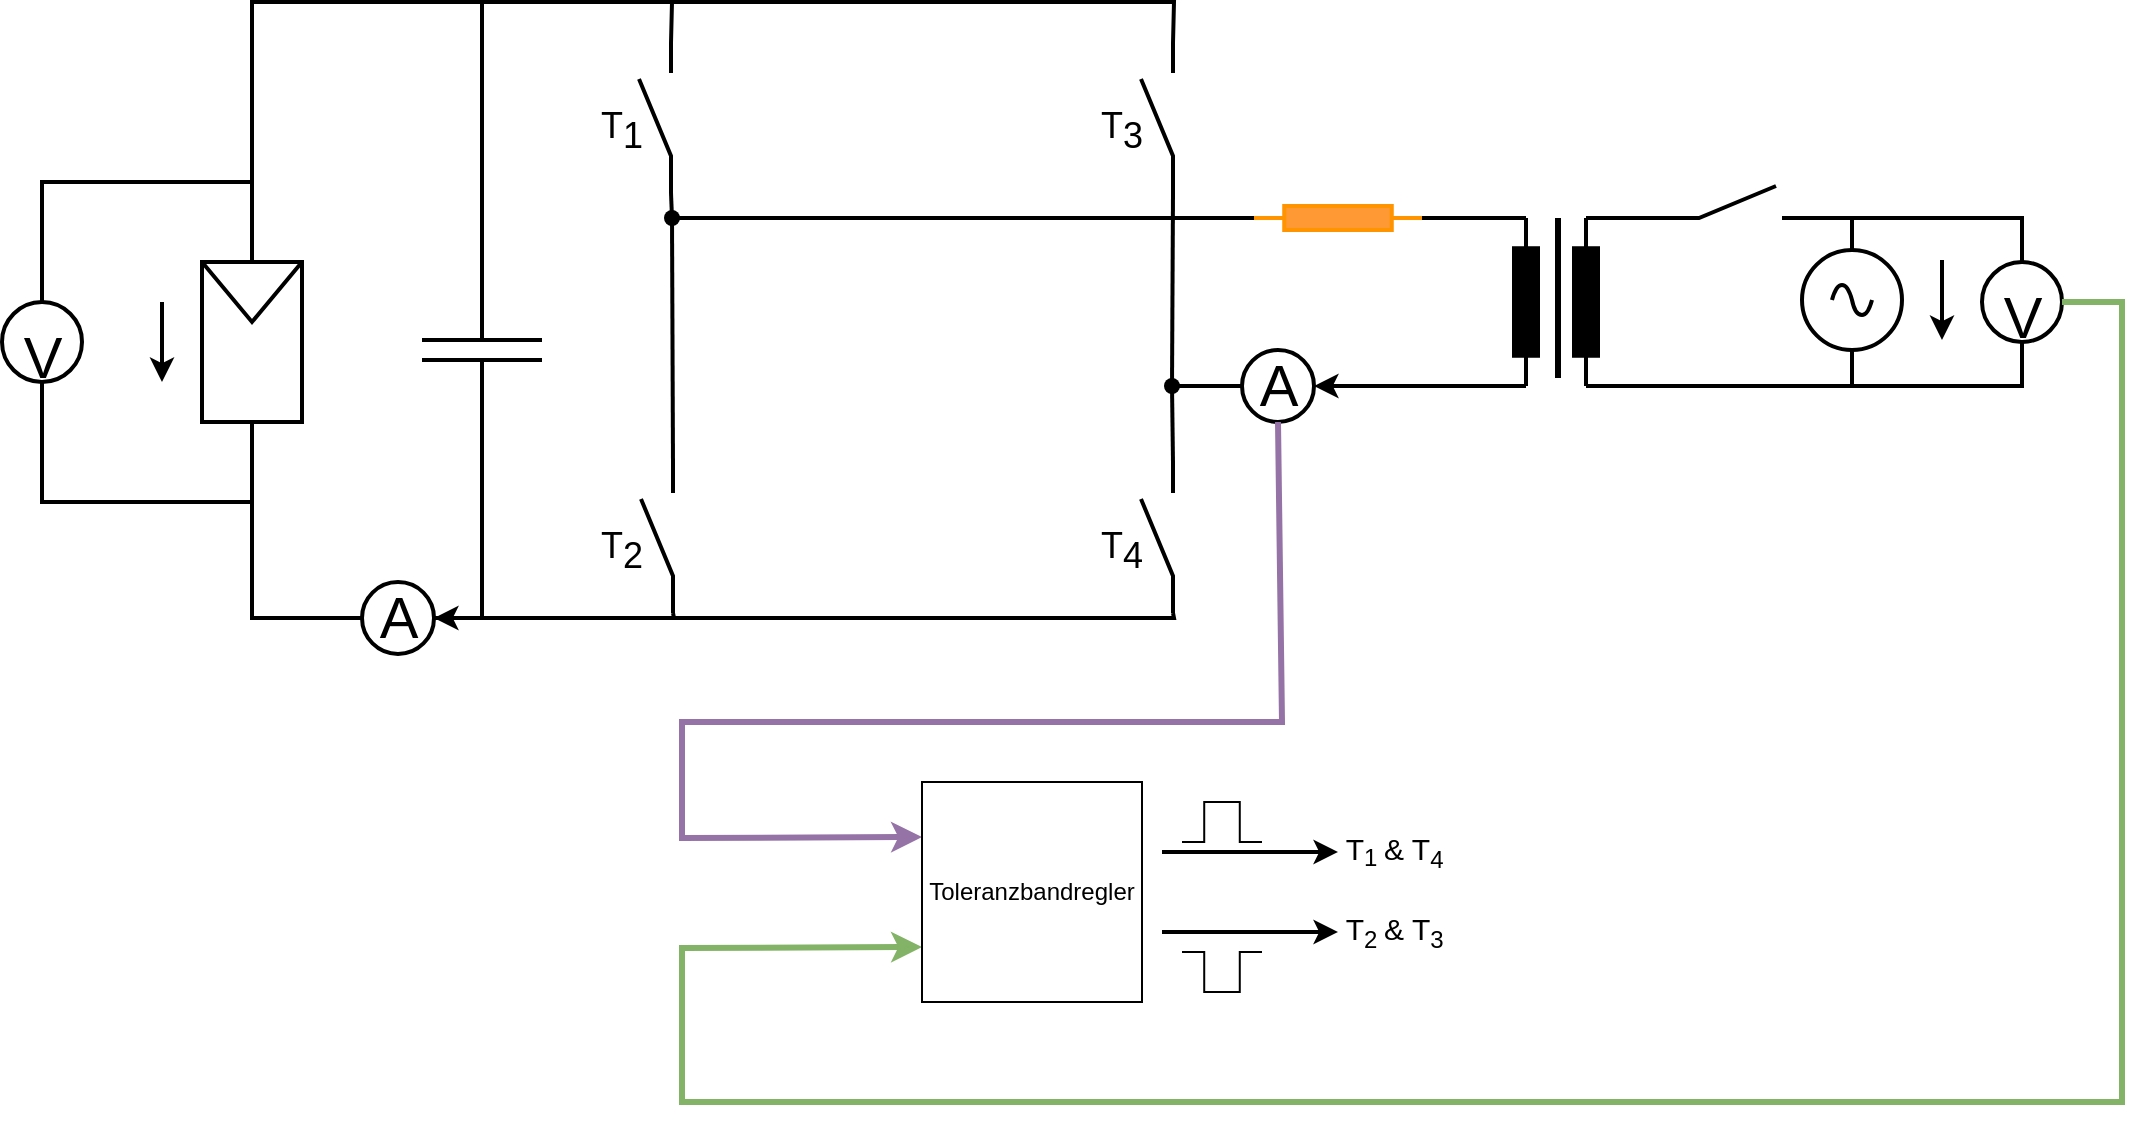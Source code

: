 <mxfile version="22.0.4" type="github">
  <diagram name="Seite-1" id="jiGJ-YKfG4eZTO4itgAx">
    <mxGraphModel dx="954" dy="561" grid="1" gridSize="10" guides="1" tooltips="1" connect="1" arrows="1" fold="1" page="1" pageScale="1" pageWidth="827" pageHeight="1169" math="0" shadow="0">
      <root>
        <mxCell id="0" />
        <mxCell id="1" parent="0" />
        <mxCell id="dkpEoopoWFd4NE4SvRCI-7" value="" style="rounded=0;whiteSpace=wrap;html=1;strokeWidth=2;" vertex="1" parent="1">
          <mxGeometry x="120" y="240" width="50" height="80" as="geometry" />
        </mxCell>
        <mxCell id="dkpEoopoWFd4NE4SvRCI-8" value="" style="endArrow=none;html=1;rounded=0;exitX=0;exitY=0;exitDx=0;exitDy=0;entryX=1;entryY=0;entryDx=0;entryDy=0;strokeWidth=2;" edge="1" parent="1" source="dkpEoopoWFd4NE4SvRCI-7" target="dkpEoopoWFd4NE4SvRCI-7">
          <mxGeometry width="50" height="50" relative="1" as="geometry">
            <mxPoint x="460" y="310" as="sourcePoint" />
            <mxPoint x="240" y="300" as="targetPoint" />
            <Array as="points">
              <mxPoint x="145" y="270" />
            </Array>
          </mxGeometry>
        </mxCell>
        <mxCell id="dkpEoopoWFd4NE4SvRCI-9" value="" style="pointerEvents=1;verticalLabelPosition=bottom;shadow=0;dashed=0;align=center;html=1;verticalAlign=top;shape=mxgraph.electrical.electro-mechanical.make_contact;strokeWidth=2;" vertex="1" parent="1">
          <mxGeometry x="850" y="202" width="75" height="16" as="geometry" />
        </mxCell>
        <mxCell id="dkpEoopoWFd4NE4SvRCI-10" value="" style="endArrow=none;html=1;rounded=0;entryX=0;entryY=1;entryDx=0;entryDy=0;entryPerimeter=0;exitX=0;exitY=0.5;exitDx=0;exitDy=0;exitPerimeter=0;strokeWidth=2;" edge="1" parent="1" source="dkpEoopoWFd4NE4SvRCI-74" target="dkpEoopoWFd4NE4SvRCI-9">
          <mxGeometry width="50" height="50" relative="1" as="geometry">
            <mxPoint x="832" y="218" as="sourcePoint" />
            <mxPoint x="510" y="260" as="targetPoint" />
          </mxGeometry>
        </mxCell>
        <mxCell id="dkpEoopoWFd4NE4SvRCI-11" value="" style="pointerEvents=1;verticalLabelPosition=bottom;shadow=0;dashed=0;align=center;html=1;verticalAlign=top;shape=mxgraph.electrical.signal_sources.source;aspect=fixed;points=[[0.5,0,0],[1,0.5,0],[0.5,1,0],[0,0.5,0]];elSignalType=ac;strokeWidth=2;" vertex="1" parent="1">
          <mxGeometry x="920" y="234" width="50" height="50" as="geometry" />
        </mxCell>
        <mxCell id="dkpEoopoWFd4NE4SvRCI-12" value="" style="endArrow=none;html=1;rounded=0;entryX=0.5;entryY=0;entryDx=0;entryDy=0;entryPerimeter=0;exitX=1;exitY=1;exitDx=0;exitDy=0;exitPerimeter=0;strokeWidth=2;" edge="1" parent="1" source="dkpEoopoWFd4NE4SvRCI-9" target="dkpEoopoWFd4NE4SvRCI-11">
          <mxGeometry width="50" height="50" relative="1" as="geometry">
            <mxPoint x="700" y="310" as="sourcePoint" />
            <mxPoint x="750" y="260" as="targetPoint" />
            <Array as="points">
              <mxPoint x="945" y="218" />
            </Array>
          </mxGeometry>
        </mxCell>
        <mxCell id="dkpEoopoWFd4NE4SvRCI-13" value="" style="pointerEvents=1;verticalLabelPosition=bottom;shadow=0;dashed=0;align=center;html=1;verticalAlign=top;shape=mxgraph.electrical.electro-mechanical.make_contact;rotation=-90;strokeWidth=2;" vertex="1" parent="1">
          <mxGeometry x="309" y="160" width="75" height="16" as="geometry" />
        </mxCell>
        <mxCell id="dkpEoopoWFd4NE4SvRCI-14" value="" style="pointerEvents=1;verticalLabelPosition=bottom;shadow=0;dashed=0;align=center;html=1;verticalAlign=top;shape=mxgraph.electrical.electro-mechanical.make_contact;rotation=-90;strokeWidth=2;" vertex="1" parent="1">
          <mxGeometry x="560" y="160" width="75" height="16" as="geometry" />
        </mxCell>
        <mxCell id="dkpEoopoWFd4NE4SvRCI-15" value="" style="pointerEvents=1;verticalLabelPosition=bottom;shadow=0;dashed=0;align=center;html=1;verticalAlign=top;shape=mxgraph.electrical.electro-mechanical.make_contact;rotation=-90;strokeWidth=2;" vertex="1" parent="1">
          <mxGeometry x="310" y="370" width="75" height="16" as="geometry" />
        </mxCell>
        <mxCell id="dkpEoopoWFd4NE4SvRCI-16" value="" style="pointerEvents=1;verticalLabelPosition=bottom;shadow=0;dashed=0;align=center;html=1;verticalAlign=top;shape=mxgraph.electrical.electro-mechanical.make_contact;rotation=-90;strokeWidth=2;" vertex="1" parent="1">
          <mxGeometry x="560" y="370" width="75" height="16" as="geometry" />
        </mxCell>
        <mxCell id="dkpEoopoWFd4NE4SvRCI-17" value="&lt;font style=&quot;font-size: 18px;&quot;&gt;&lt;font style=&quot;font-size: 18px;&quot;&gt;T&lt;/font&gt;&lt;sub&gt;&lt;font style=&quot;font-size: 18px;&quot;&gt;1&lt;/font&gt;&lt;/sub&gt;&lt;/font&gt;" style="text;html=1;strokeColor=none;fillColor=none;align=center;verticalAlign=middle;whiteSpace=wrap;rounded=0;strokeWidth=2;" vertex="1" parent="1">
          <mxGeometry x="300" y="160" width="60" height="30" as="geometry" />
        </mxCell>
        <mxCell id="dkpEoopoWFd4NE4SvRCI-18" value="&lt;font style=&quot;font-size: 18px;&quot;&gt;&lt;font style=&quot;font-size: 18px;&quot;&gt;T&lt;/font&gt;&lt;sub&gt;&lt;font style=&quot;font-size: 18px;&quot;&gt;3&lt;/font&gt;&lt;/sub&gt;&lt;/font&gt;" style="text;html=1;strokeColor=none;fillColor=none;align=center;verticalAlign=middle;whiteSpace=wrap;rounded=0;strokeWidth=2;" vertex="1" parent="1">
          <mxGeometry x="550" y="160" width="60" height="30" as="geometry" />
        </mxCell>
        <mxCell id="dkpEoopoWFd4NE4SvRCI-19" value="&lt;font style=&quot;font-size: 18px;&quot;&gt;&lt;font style=&quot;font-size: 18px;&quot;&gt;T&lt;/font&gt;&lt;sub&gt;&lt;font style=&quot;font-size: 18px;&quot;&gt;4&lt;/font&gt;&lt;/sub&gt;&lt;/font&gt;" style="text;html=1;strokeColor=none;fillColor=none;align=center;verticalAlign=middle;whiteSpace=wrap;rounded=0;strokeWidth=2;" vertex="1" parent="1">
          <mxGeometry x="550" y="370" width="60" height="30" as="geometry" />
        </mxCell>
        <mxCell id="dkpEoopoWFd4NE4SvRCI-20" value="&lt;font style=&quot;font-size: 18px;&quot;&gt;&lt;font style=&quot;font-size: 18px;&quot;&gt;T&lt;/font&gt;&lt;sub&gt;&lt;font style=&quot;font-size: 18px;&quot;&gt;2&lt;/font&gt;&lt;/sub&gt;&lt;/font&gt;" style="text;html=1;strokeColor=none;fillColor=none;align=center;verticalAlign=middle;whiteSpace=wrap;rounded=0;strokeWidth=2;" vertex="1" parent="1">
          <mxGeometry x="300" y="370" width="60" height="30" as="geometry" />
        </mxCell>
        <mxCell id="dkpEoopoWFd4NE4SvRCI-21" value="A" style="verticalLabelPosition=middle;shadow=0;dashed=0;align=center;html=1;verticalAlign=middle;strokeWidth=2;shape=ellipse;aspect=fixed;fontSize=29;" vertex="1" parent="1">
          <mxGeometry x="200" y="400" width="36" height="36" as="geometry" />
        </mxCell>
        <mxCell id="dkpEoopoWFd4NE4SvRCI-22" value="&lt;font style=&quot;font-size: 29px;&quot;&gt;V&lt;/font&gt;" style="verticalLabelPosition=middle;shadow=0;dashed=0;align=center;html=1;verticalAlign=middle;strokeWidth=2;shape=ellipse;aspect=fixed;fontSize=50;" vertex="1" parent="1">
          <mxGeometry x="20" y="260" width="40" height="40" as="geometry" />
        </mxCell>
        <mxCell id="dkpEoopoWFd4NE4SvRCI-23" value="&lt;font style=&quot;font-size: 29px;&quot;&gt;V&lt;/font&gt;" style="verticalLabelPosition=middle;shadow=0;dashed=0;align=center;html=1;verticalAlign=middle;strokeWidth=2;shape=ellipse;aspect=fixed;fontSize=50;" vertex="1" parent="1">
          <mxGeometry x="1010" y="240" width="40" height="40" as="geometry" />
        </mxCell>
        <mxCell id="dkpEoopoWFd4NE4SvRCI-24" value="A" style="verticalLabelPosition=middle;shadow=0;dashed=0;align=center;html=1;verticalAlign=middle;strokeWidth=2;shape=ellipse;aspect=fixed;fontSize=29;" vertex="1" parent="1">
          <mxGeometry x="640" y="284" width="36" height="36" as="geometry" />
        </mxCell>
        <mxCell id="dkpEoopoWFd4NE4SvRCI-25" value="" style="endArrow=classic;html=1;rounded=0;entryX=1;entryY=0.5;entryDx=0;entryDy=0;exitX=0;exitY=1;exitDx=0;exitDy=0;exitPerimeter=0;strokeWidth=2;" edge="1" parent="1" source="dkpEoopoWFd4NE4SvRCI-16" target="dkpEoopoWFd4NE4SvRCI-21">
          <mxGeometry width="50" height="50" relative="1" as="geometry">
            <mxPoint x="560" y="330" as="sourcePoint" />
            <mxPoint x="610" y="280" as="targetPoint" />
            <Array as="points">
              <mxPoint x="606" y="418" />
            </Array>
          </mxGeometry>
        </mxCell>
        <mxCell id="dkpEoopoWFd4NE4SvRCI-26" value="" style="endArrow=none;html=1;rounded=0;entryX=0;entryY=1;entryDx=0;entryDy=0;entryPerimeter=0;exitX=1;exitY=0.5;exitDx=0;exitDy=0;strokeWidth=2;" edge="1" parent="1" source="dkpEoopoWFd4NE4SvRCI-21" target="dkpEoopoWFd4NE4SvRCI-15">
          <mxGeometry width="50" height="50" relative="1" as="geometry">
            <mxPoint x="560" y="370" as="sourcePoint" />
            <mxPoint x="610" y="320" as="targetPoint" />
            <Array as="points">
              <mxPoint x="356" y="418" />
            </Array>
          </mxGeometry>
        </mxCell>
        <mxCell id="dkpEoopoWFd4NE4SvRCI-27" value="" style="endArrow=none;html=1;rounded=0;entryX=0;entryY=0.5;entryDx=0;entryDy=0;exitX=0.5;exitY=1;exitDx=0;exitDy=0;strokeWidth=2;" edge="1" parent="1" source="dkpEoopoWFd4NE4SvRCI-7" target="dkpEoopoWFd4NE4SvRCI-21">
          <mxGeometry width="50" height="50" relative="1" as="geometry">
            <mxPoint x="560" y="370" as="sourcePoint" />
            <mxPoint x="610" y="320" as="targetPoint" />
            <Array as="points">
              <mxPoint x="145" y="418" />
            </Array>
          </mxGeometry>
        </mxCell>
        <mxCell id="dkpEoopoWFd4NE4SvRCI-28" value="" style="endArrow=classic;html=1;rounded=0;entryX=1;entryY=0.5;entryDx=0;entryDy=0;exitX=1;exitY=0.5;exitDx=0;exitDy=0;exitPerimeter=0;strokeWidth=2;" edge="1" parent="1" source="dkpEoopoWFd4NE4SvRCI-76" target="dkpEoopoWFd4NE4SvRCI-24">
          <mxGeometry width="50" height="50" relative="1" as="geometry">
            <mxPoint x="752" y="302" as="sourcePoint" />
            <mxPoint x="610" y="320" as="targetPoint" />
          </mxGeometry>
        </mxCell>
        <mxCell id="dkpEoopoWFd4NE4SvRCI-30" value="" style="shape=waypoint;sketch=0;fillStyle=solid;size=6;pointerEvents=1;points=[];fillColor=none;resizable=0;rotatable=0;perimeter=centerPerimeter;snapToPoint=1;strokeWidth=2;" vertex="1" parent="1">
          <mxGeometry x="345" y="208" width="20" height="20" as="geometry" />
        </mxCell>
        <mxCell id="dkpEoopoWFd4NE4SvRCI-31" value="" style="endArrow=none;html=1;rounded=0;entryX=1;entryY=0.5;entryDx=0;entryDy=0;entryPerimeter=0;exitX=0.4;exitY=0.75;exitDx=0;exitDy=0;exitPerimeter=0;strokeWidth=2;" edge="1" parent="1" source="dkpEoopoWFd4NE4SvRCI-30" target="dkpEoopoWFd4NE4SvRCI-77">
          <mxGeometry width="50" height="50" relative="1" as="geometry">
            <mxPoint x="530" y="370" as="sourcePoint" />
            <mxPoint x="630" y="218" as="targetPoint" />
          </mxGeometry>
        </mxCell>
        <mxCell id="dkpEoopoWFd4NE4SvRCI-32" value="" style="endArrow=none;html=1;rounded=0;entryX=0.65;entryY=0.85;entryDx=0;entryDy=0;entryPerimeter=0;exitX=0;exitY=1;exitDx=0;exitDy=0;exitPerimeter=0;strokeWidth=2;" edge="1" parent="1" source="dkpEoopoWFd4NE4SvRCI-13" target="dkpEoopoWFd4NE4SvRCI-30">
          <mxGeometry width="50" height="50" relative="1" as="geometry">
            <mxPoint x="530" y="370" as="sourcePoint" />
            <mxPoint x="580" y="320" as="targetPoint" />
          </mxGeometry>
        </mxCell>
        <mxCell id="dkpEoopoWFd4NE4SvRCI-33" value="" style="endArrow=none;html=1;rounded=0;exitX=1;exitY=1;exitDx=0;exitDy=0;exitPerimeter=0;strokeWidth=2;" edge="1" parent="1" source="dkpEoopoWFd4NE4SvRCI-15">
          <mxGeometry width="50" height="50" relative="1" as="geometry">
            <mxPoint x="530" y="370" as="sourcePoint" />
            <mxPoint x="355" y="218" as="targetPoint" />
          </mxGeometry>
        </mxCell>
        <mxCell id="dkpEoopoWFd4NE4SvRCI-34" value="" style="shape=waypoint;sketch=0;fillStyle=solid;size=6;pointerEvents=1;points=[];fillColor=none;resizable=0;rotatable=0;perimeter=centerPerimeter;snapToPoint=1;strokeWidth=2;" vertex="1" parent="1">
          <mxGeometry x="595" y="292" width="20" height="20" as="geometry" />
        </mxCell>
        <mxCell id="dkpEoopoWFd4NE4SvRCI-35" value="" style="endArrow=none;html=1;rounded=0;entryX=0;entryY=0.5;entryDx=0;entryDy=0;exitX=0.5;exitY=0.65;exitDx=0;exitDy=0;exitPerimeter=0;strokeWidth=2;" edge="1" parent="1" source="dkpEoopoWFd4NE4SvRCI-34" target="dkpEoopoWFd4NE4SvRCI-24">
          <mxGeometry width="50" height="50" relative="1" as="geometry">
            <mxPoint x="530" y="370" as="sourcePoint" />
            <mxPoint x="580" y="320" as="targetPoint" />
          </mxGeometry>
        </mxCell>
        <mxCell id="dkpEoopoWFd4NE4SvRCI-36" value="" style="endArrow=none;html=1;rounded=0;entryX=1;entryY=1;entryDx=0;entryDy=0;entryPerimeter=0;exitX=0.45;exitY=0.35;exitDx=0;exitDy=0;exitPerimeter=0;strokeWidth=2;" edge="1" parent="1" source="dkpEoopoWFd4NE4SvRCI-34" target="dkpEoopoWFd4NE4SvRCI-16">
          <mxGeometry width="50" height="50" relative="1" as="geometry">
            <mxPoint x="530" y="370" as="sourcePoint" />
            <mxPoint x="580" y="320" as="targetPoint" />
          </mxGeometry>
        </mxCell>
        <mxCell id="dkpEoopoWFd4NE4SvRCI-37" value="" style="endArrow=none;html=1;rounded=0;entryX=0;entryY=1;entryDx=0;entryDy=0;entryPerimeter=0;exitX=0.45;exitY=0.3;exitDx=0;exitDy=0;exitPerimeter=0;strokeWidth=2;" edge="1" parent="1" source="dkpEoopoWFd4NE4SvRCI-34" target="dkpEoopoWFd4NE4SvRCI-14">
          <mxGeometry width="50" height="50" relative="1" as="geometry">
            <mxPoint x="530" y="370" as="sourcePoint" />
            <mxPoint x="580" y="320" as="targetPoint" />
          </mxGeometry>
        </mxCell>
        <mxCell id="dkpEoopoWFd4NE4SvRCI-38" value="" style="endArrow=none;html=1;rounded=0;entryX=1;entryY=1;entryDx=0;entryDy=0;entryPerimeter=0;exitX=0.5;exitY=0;exitDx=0;exitDy=0;strokeWidth=2;" edge="1" parent="1" source="dkpEoopoWFd4NE4SvRCI-23" target="dkpEoopoWFd4NE4SvRCI-9">
          <mxGeometry width="50" height="50" relative="1" as="geometry">
            <mxPoint x="530" y="370" as="sourcePoint" />
            <mxPoint x="580" y="320" as="targetPoint" />
            <Array as="points">
              <mxPoint x="1030" y="218" />
            </Array>
          </mxGeometry>
        </mxCell>
        <mxCell id="dkpEoopoWFd4NE4SvRCI-39" value="" style="endArrow=none;html=1;rounded=0;entryX=0.5;entryY=1;entryDx=0;entryDy=0;exitX=0.5;exitY=1;exitDx=0;exitDy=0;strokeWidth=2;" edge="1" parent="1" source="dkpEoopoWFd4NE4SvRCI-7" target="dkpEoopoWFd4NE4SvRCI-22">
          <mxGeometry width="50" height="50" relative="1" as="geometry">
            <mxPoint x="530" y="370" as="sourcePoint" />
            <mxPoint x="580" y="320" as="targetPoint" />
            <Array as="points">
              <mxPoint x="145" y="360" />
              <mxPoint x="40" y="360" />
            </Array>
          </mxGeometry>
        </mxCell>
        <mxCell id="dkpEoopoWFd4NE4SvRCI-40" value="" style="endArrow=none;html=1;rounded=0;entryX=1;entryY=1;entryDx=0;entryDy=0;entryPerimeter=0;exitX=0.5;exitY=0;exitDx=0;exitDy=0;strokeWidth=2;" edge="1" parent="1" source="dkpEoopoWFd4NE4SvRCI-7" target="dkpEoopoWFd4NE4SvRCI-14">
          <mxGeometry width="50" height="50" relative="1" as="geometry">
            <mxPoint x="530" y="370" as="sourcePoint" />
            <mxPoint x="580" y="320" as="targetPoint" />
            <Array as="points">
              <mxPoint x="145" y="110" />
              <mxPoint x="606" y="110" />
            </Array>
          </mxGeometry>
        </mxCell>
        <mxCell id="dkpEoopoWFd4NE4SvRCI-41" value="" style="endArrow=none;html=1;rounded=0;entryX=1;entryY=1;entryDx=0;entryDy=0;entryPerimeter=0;exitX=0.5;exitY=0;exitDx=0;exitDy=0;strokeWidth=2;" edge="1" parent="1" source="dkpEoopoWFd4NE4SvRCI-7" target="dkpEoopoWFd4NE4SvRCI-13">
          <mxGeometry width="50" height="50" relative="1" as="geometry">
            <mxPoint x="530" y="370" as="sourcePoint" />
            <mxPoint x="580" y="320" as="targetPoint" />
            <Array as="points">
              <mxPoint x="145" y="110" />
              <mxPoint x="355" y="110" />
            </Array>
          </mxGeometry>
        </mxCell>
        <mxCell id="dkpEoopoWFd4NE4SvRCI-42" value="" style="endArrow=none;html=1;rounded=0;entryX=0.5;entryY=0;entryDx=0;entryDy=0;exitX=0.5;exitY=0;exitDx=0;exitDy=0;strokeWidth=2;" edge="1" parent="1" source="dkpEoopoWFd4NE4SvRCI-22" target="dkpEoopoWFd4NE4SvRCI-7">
          <mxGeometry width="50" height="50" relative="1" as="geometry">
            <mxPoint x="530" y="370" as="sourcePoint" />
            <mxPoint x="580" y="320" as="targetPoint" />
            <Array as="points">
              <mxPoint x="40" y="200" />
              <mxPoint x="145" y="200" />
            </Array>
          </mxGeometry>
        </mxCell>
        <mxCell id="dkpEoopoWFd4NE4SvRCI-43" value="" style="endArrow=classic;html=1;rounded=0;strokeWidth=2;" edge="1" parent="1">
          <mxGeometry width="50" height="50" relative="1" as="geometry">
            <mxPoint x="100" y="260" as="sourcePoint" />
            <mxPoint x="100" y="300" as="targetPoint" />
          </mxGeometry>
        </mxCell>
        <mxCell id="dkpEoopoWFd4NE4SvRCI-44" value="" style="endArrow=classic;html=1;rounded=0;strokeWidth=2;" edge="1" parent="1">
          <mxGeometry width="50" height="50" relative="1" as="geometry">
            <mxPoint x="990" y="239" as="sourcePoint" />
            <mxPoint x="990" y="279" as="targetPoint" />
          </mxGeometry>
        </mxCell>
        <mxCell id="dkpEoopoWFd4NE4SvRCI-49" value="&lt;font&gt;&lt;span style=&quot;font-size: 15px;&quot;&gt;T&lt;/span&gt;&lt;sub&gt;&lt;font style=&quot;font-size: 12px;&quot;&gt;1&amp;nbsp;&lt;/font&gt;&lt;/sub&gt;&lt;span style=&quot;font-size: 15px;&quot;&gt;&amp;amp; T&lt;sub style=&quot;font-size: 12px;&quot;&gt;4&lt;/sub&gt;&lt;/span&gt;&lt;/font&gt;&lt;font style=&quot;vertical-align: sub; font-size: 12px;&quot;&gt;&amp;nbsp;&lt;/font&gt;" style="text;html=1;strokeColor=none;fillColor=none;align=center;verticalAlign=middle;whiteSpace=wrap;rounded=0;strokeWidth=2;" vertex="1" parent="1">
          <mxGeometry x="688" y="520" width="60" height="30" as="geometry" />
        </mxCell>
        <mxCell id="dkpEoopoWFd4NE4SvRCI-50" value="&lt;font&gt;&lt;span style=&quot;font-size: 15px;&quot;&gt;T&lt;sub style=&quot;font-size: 12px;&quot;&gt;2&lt;/sub&gt;&lt;/span&gt;&lt;sub&gt;&lt;font style=&quot;font-size: 12px;&quot;&gt;&amp;nbsp;&lt;/font&gt;&lt;/sub&gt;&lt;span style=&quot;font-size: 15px;&quot;&gt;&amp;amp; T&lt;sub style=&quot;font-size: 12px;&quot;&gt;3&lt;/sub&gt;&lt;/span&gt;&lt;/font&gt;&lt;font style=&quot;vertical-align: sub; font-size: 12px;&quot;&gt;&amp;nbsp;&lt;/font&gt;" style="text;html=1;strokeColor=none;fillColor=none;align=center;verticalAlign=middle;whiteSpace=wrap;rounded=0;strokeWidth=2;" vertex="1" parent="1">
          <mxGeometry x="688" y="560" width="60" height="30" as="geometry" />
        </mxCell>
        <mxCell id="dkpEoopoWFd4NE4SvRCI-51" value="" style="endArrow=classic;html=1;rounded=0;entryX=0;entryY=0.5;entryDx=0;entryDy=0;strokeWidth=2;" edge="1" parent="1" target="dkpEoopoWFd4NE4SvRCI-49">
          <mxGeometry width="50" height="50" relative="1" as="geometry">
            <mxPoint x="600" y="535" as="sourcePoint" />
            <mxPoint x="488" y="295" as="targetPoint" />
          </mxGeometry>
        </mxCell>
        <mxCell id="dkpEoopoWFd4NE4SvRCI-52" value="" style="endArrow=classic;html=1;rounded=0;entryX=0;entryY=0.5;entryDx=0;entryDy=0;strokeWidth=2;" edge="1" parent="1" target="dkpEoopoWFd4NE4SvRCI-50">
          <mxGeometry width="50" height="50" relative="1" as="geometry">
            <mxPoint x="600" y="575" as="sourcePoint" />
            <mxPoint x="488" y="295" as="targetPoint" />
          </mxGeometry>
        </mxCell>
        <mxCell id="dkpEoopoWFd4NE4SvRCI-70" value="" style="endArrow=classic;html=1;rounded=0;exitX=0.5;exitY=1;exitDx=0;exitDy=0;fillColor=#e1d5e7;strokeColor=#9673a6;strokeWidth=3;entryX=0;entryY=0.25;entryDx=0;entryDy=0;" edge="1" parent="1" source="dkpEoopoWFd4NE4SvRCI-24" target="dkpEoopoWFd4NE4SvRCI-80">
          <mxGeometry width="50" height="50" relative="1" as="geometry">
            <mxPoint x="530" y="540" as="sourcePoint" />
            <mxPoint x="470" y="520" as="targetPoint" />
            <Array as="points">
              <mxPoint x="660" y="470" />
              <mxPoint x="520" y="470" />
              <mxPoint x="360" y="470" />
              <mxPoint x="360" y="528" />
            </Array>
          </mxGeometry>
        </mxCell>
        <mxCell id="dkpEoopoWFd4NE4SvRCI-72" value="" style="endArrow=classic;html=1;rounded=0;exitX=1;exitY=0.5;exitDx=0;exitDy=0;fillColor=#d5e8d4;strokeColor=#82b366;strokeWidth=3;entryX=0;entryY=0.75;entryDx=0;entryDy=0;" edge="1" parent="1" source="dkpEoopoWFd4NE4SvRCI-23" target="dkpEoopoWFd4NE4SvRCI-80">
          <mxGeometry width="50" height="50" relative="1" as="geometry">
            <mxPoint x="530" y="540" as="sourcePoint" />
            <mxPoint x="410" y="550" as="targetPoint" />
            <Array as="points">
              <mxPoint x="1080" y="260" />
              <mxPoint x="1080" y="660" />
              <mxPoint x="360" y="660" />
              <mxPoint x="360" y="583" />
            </Array>
          </mxGeometry>
        </mxCell>
        <mxCell id="dkpEoopoWFd4NE4SvRCI-73" value="" style="endArrow=none;html=1;rounded=0;entryX=0;entryY=0.5;entryDx=0;entryDy=0;entryPerimeter=0;exitX=0;exitY=0.5;exitDx=0;exitDy=0;exitPerimeter=0;strokeWidth=2;" edge="1" parent="1" source="dkpEoopoWFd4NE4SvRCI-76" target="dkpEoopoWFd4NE4SvRCI-77">
          <mxGeometry width="50" height="50" relative="1" as="geometry">
            <mxPoint x="762" y="228" as="sourcePoint" />
            <mxPoint x="740" y="228" as="targetPoint" />
          </mxGeometry>
        </mxCell>
        <mxCell id="dkpEoopoWFd4NE4SvRCI-74" value="" style="pointerEvents=1;verticalLabelPosition=bottom;shadow=0;dashed=0;align=center;html=1;verticalAlign=top;shape=mxgraph.electrical.resistors.resistor_1;rotation=90;strokeWidth=2;fillColor=#000000;" vertex="1" parent="1">
          <mxGeometry x="770" y="254" width="84" height="12" as="geometry" />
        </mxCell>
        <mxCell id="dkpEoopoWFd4NE4SvRCI-75" value="" style="endArrow=none;html=1;rounded=0;strokeWidth=3;" edge="1" parent="1">
          <mxGeometry width="50" height="50" relative="1" as="geometry">
            <mxPoint x="798" y="298" as="sourcePoint" />
            <mxPoint x="798" y="218" as="targetPoint" />
          </mxGeometry>
        </mxCell>
        <mxCell id="dkpEoopoWFd4NE4SvRCI-76" value="" style="pointerEvents=1;verticalLabelPosition=bottom;shadow=0;dashed=0;align=center;html=1;verticalAlign=top;shape=mxgraph.electrical.resistors.resistor_1;rotation=90;strokeWidth=2;fillColor=#000000;" vertex="1" parent="1">
          <mxGeometry x="740" y="254" width="84" height="12" as="geometry" />
        </mxCell>
        <mxCell id="dkpEoopoWFd4NE4SvRCI-77" value="" style="pointerEvents=1;verticalLabelPosition=bottom;shadow=0;dashed=0;align=center;html=1;verticalAlign=top;shape=mxgraph.electrical.resistors.resistor_1;rotation=-180;strokeWidth=2;fillColor=#FF9933;strokeColor=#ff9300;" vertex="1" parent="1">
          <mxGeometry x="646" y="212" width="84" height="12" as="geometry" />
        </mxCell>
        <mxCell id="dkpEoopoWFd4NE4SvRCI-78" value="" style="endArrow=none;html=1;rounded=0;entryX=1;entryY=0.5;entryDx=0;entryDy=0;entryPerimeter=0;exitX=0.5;exitY=1;exitDx=0;exitDy=0;strokeWidth=2;" edge="1" parent="1" source="dkpEoopoWFd4NE4SvRCI-23" target="dkpEoopoWFd4NE4SvRCI-74">
          <mxGeometry width="50" height="50" relative="1" as="geometry">
            <mxPoint x="640" y="150" as="sourcePoint" />
            <mxPoint x="690" y="100" as="targetPoint" />
            <Array as="points">
              <mxPoint x="1030" y="302" />
            </Array>
          </mxGeometry>
        </mxCell>
        <mxCell id="dkpEoopoWFd4NE4SvRCI-79" value="" style="endArrow=none;html=1;rounded=0;entryX=0.5;entryY=1;entryDx=0;entryDy=0;entryPerimeter=0;exitX=1;exitY=0.5;exitDx=0;exitDy=0;exitPerimeter=0;strokeWidth=2;" edge="1" parent="1" source="dkpEoopoWFd4NE4SvRCI-74" target="dkpEoopoWFd4NE4SvRCI-11">
          <mxGeometry width="50" height="50" relative="1" as="geometry">
            <mxPoint x="640" y="150" as="sourcePoint" />
            <mxPoint x="690" y="100" as="targetPoint" />
            <Array as="points">
              <mxPoint x="945" y="302" />
            </Array>
          </mxGeometry>
        </mxCell>
        <mxCell id="dkpEoopoWFd4NE4SvRCI-80" value="Toleranzbandregler" style="whiteSpace=wrap;html=1;aspect=fixed;" vertex="1" parent="1">
          <mxGeometry x="480" y="500" width="110" height="110" as="geometry" />
        </mxCell>
        <mxCell id="dkpEoopoWFd4NE4SvRCI-81" value="" style="pointerEvents=1;verticalLabelPosition=bottom;shadow=0;dashed=0;align=center;html=1;verticalAlign=top;shape=mxgraph.electrical.capacitors.capacitor_1;rotation=-90;strokeWidth=2;" vertex="1" parent="1">
          <mxGeometry x="210" y="254" width="100" height="60" as="geometry" />
        </mxCell>
        <mxCell id="dkpEoopoWFd4NE4SvRCI-82" value="" style="endArrow=none;html=1;rounded=0;entryX=0;entryY=0.5;entryDx=0;entryDy=0;entryPerimeter=0;strokeWidth=2;exitX=1;exitY=0.5;exitDx=0;exitDy=0;" edge="1" parent="1" source="dkpEoopoWFd4NE4SvRCI-21" target="dkpEoopoWFd4NE4SvRCI-81">
          <mxGeometry width="50" height="50" relative="1" as="geometry">
            <mxPoint x="260" y="420" as="sourcePoint" />
            <mxPoint x="490" y="310" as="targetPoint" />
            <Array as="points">
              <mxPoint x="260" y="418" />
            </Array>
          </mxGeometry>
        </mxCell>
        <mxCell id="dkpEoopoWFd4NE4SvRCI-83" value="" style="endArrow=none;html=1;rounded=0;entryX=1;entryY=0.5;entryDx=0;entryDy=0;entryPerimeter=0;strokeWidth=2;" edge="1" parent="1" target="dkpEoopoWFd4NE4SvRCI-81">
          <mxGeometry width="50" height="50" relative="1" as="geometry">
            <mxPoint x="260" y="110" as="sourcePoint" />
            <mxPoint x="490" y="310" as="targetPoint" />
          </mxGeometry>
        </mxCell>
        <mxCell id="dkpEoopoWFd4NE4SvRCI-84" value="" style="pointerEvents=1;verticalLabelPosition=bottom;shadow=0;dashed=0;align=center;html=1;verticalAlign=top;shape=mxgraph.electrical.waveforms.pulse_1;" vertex="1" parent="1">
          <mxGeometry x="610" y="510" width="40" height="20" as="geometry" />
        </mxCell>
        <mxCell id="dkpEoopoWFd4NE4SvRCI-88" value="" style="pointerEvents=1;verticalLabelPosition=bottom;shadow=0;dashed=0;align=center;html=1;verticalAlign=top;shape=mxgraph.electrical.waveforms.pulse_2;" vertex="1" parent="1">
          <mxGeometry x="610" y="585" width="40" height="20" as="geometry" />
        </mxCell>
      </root>
    </mxGraphModel>
  </diagram>
</mxfile>
